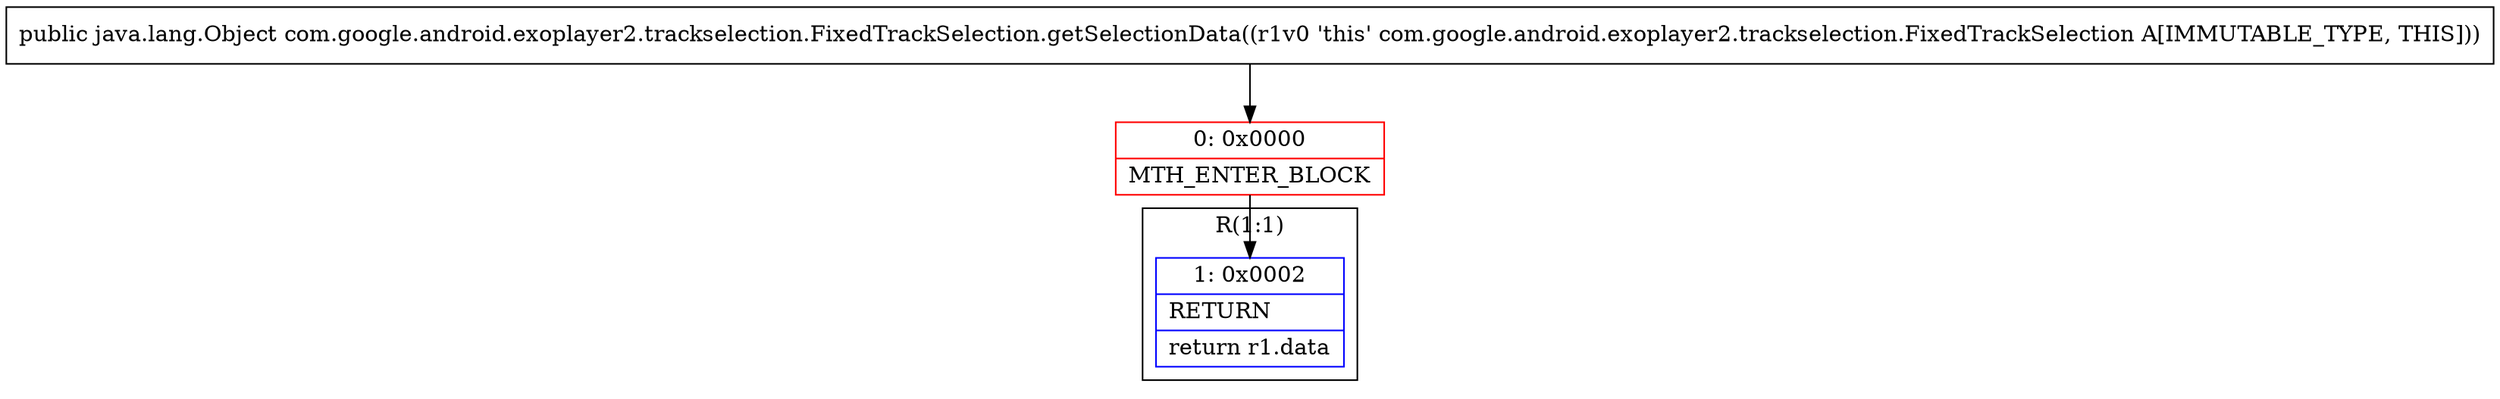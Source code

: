 digraph "CFG forcom.google.android.exoplayer2.trackselection.FixedTrackSelection.getSelectionData()Ljava\/lang\/Object;" {
subgraph cluster_Region_1804533373 {
label = "R(1:1)";
node [shape=record,color=blue];
Node_1 [shape=record,label="{1\:\ 0x0002|RETURN\l|return r1.data\l}"];
}
Node_0 [shape=record,color=red,label="{0\:\ 0x0000|MTH_ENTER_BLOCK\l}"];
MethodNode[shape=record,label="{public java.lang.Object com.google.android.exoplayer2.trackselection.FixedTrackSelection.getSelectionData((r1v0 'this' com.google.android.exoplayer2.trackselection.FixedTrackSelection A[IMMUTABLE_TYPE, THIS])) }"];
MethodNode -> Node_0;
Node_0 -> Node_1;
}

